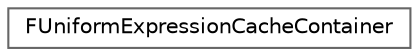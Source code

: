 digraph "Graphical Class Hierarchy"
{
 // INTERACTIVE_SVG=YES
 // LATEX_PDF_SIZE
  bgcolor="transparent";
  edge [fontname=Helvetica,fontsize=10,labelfontname=Helvetica,labelfontsize=10];
  node [fontname=Helvetica,fontsize=10,shape=box,height=0.2,width=0.4];
  rankdir="LR";
  Node0 [id="Node000000",label="FUniformExpressionCacheContainer",height=0.2,width=0.4,color="grey40", fillcolor="white", style="filled",URL="$d9/df2/structFUniformExpressionCacheContainer.html",tooltip=" "];
}
